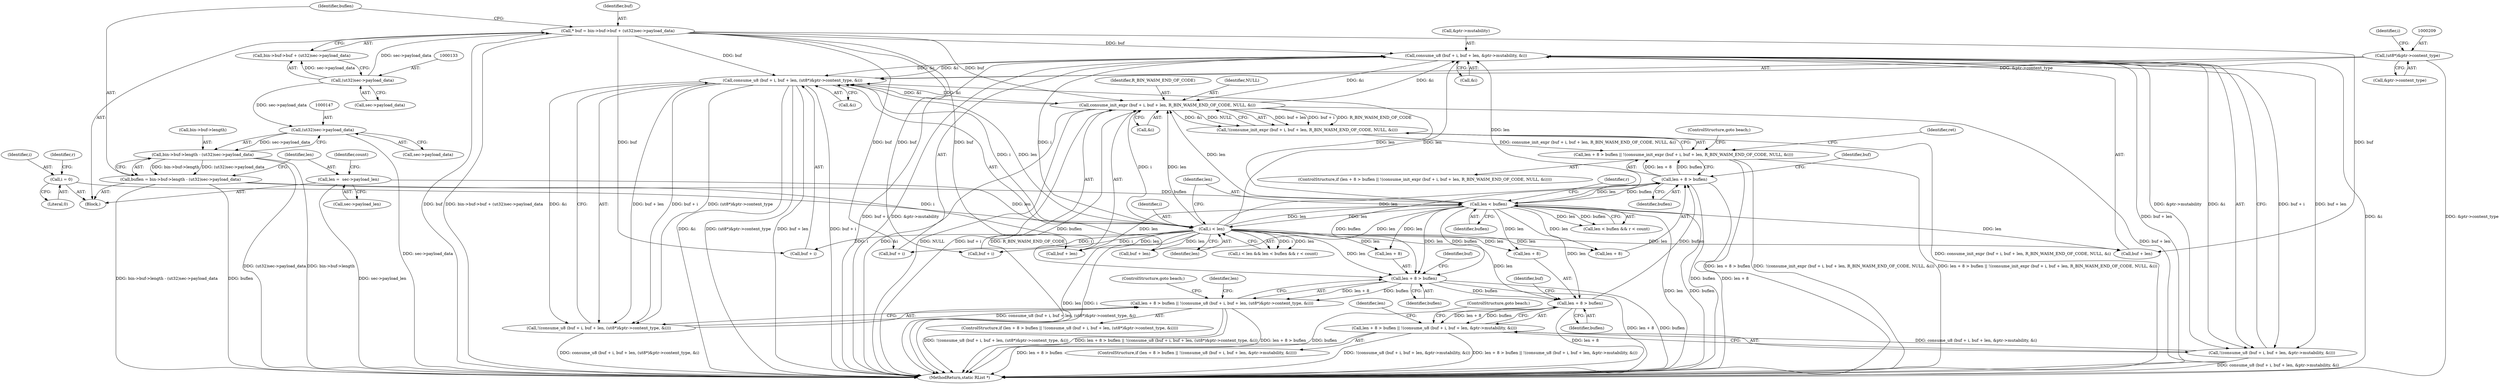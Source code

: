 digraph "0_radare2_d2632f6483a3ceb5d8e0a5fb11142c51c43978b4_2@pointer" {
"1000226" [label="(Call,consume_u8 (buf + i, buf + len, &ptr->mutability, &i))"];
"1000124" [label="(Call,* buf = bin->buf->buf + (ut32)sec->payload_data)"];
"1000132" [label="(Call,(ut32)sec->payload_data)"];
"1000173" [label="(Call,i < len)"];
"1000164" [label="(Call,i = 0)"];
"1000152" [label="(Call,len =  sec->payload_len)"];
"1000177" [label="(Call,len < buflen)"];
"1000138" [label="(Call,buflen = bin->buf->length - (ut32)sec->payload_data)"];
"1000140" [label="(Call,bin->buf->length - (ut32)sec->payload_data)"];
"1000146" [label="(Call,(ut32)sec->payload_data)"];
"1000243" [label="(Call,len + 8 > buflen)"];
"1000220" [label="(Call,len + 8 > buflen)"];
"1000195" [label="(Call,len + 8 > buflen)"];
"1000201" [label="(Call,consume_u8 (buf + i, buf + len, (ut8*)&ptr->content_type, &i))"];
"1000208" [label="(Call,(ut8*)&ptr->content_type)"];
"1000226" [label="(Call,consume_u8 (buf + i, buf + len, &ptr->mutability, &i))"];
"1000249" [label="(Call,consume_init_expr (buf + i, buf + len, R_BIN_WASM_END_OF_CODE, NULL, &i))"];
"1000200" [label="(Call,!(consume_u8 (buf + i, buf + len, (ut8*)&ptr->content_type, &i)))"];
"1000194" [label="(Call,len + 8 > buflen || !(consume_u8 (buf + i, buf + len, (ut8*)&ptr->content_type, &i)))"];
"1000225" [label="(Call,!(consume_u8 (buf + i, buf + len, &ptr->mutability, &i)))"];
"1000219" [label="(Call,len + 8 > buflen || !(consume_u8 (buf + i, buf + len, &ptr->mutability, &i)))"];
"1000248" [label="(Call,!(consume_init_expr (buf + i, buf + len, R_BIN_WASM_END_OF_CODE, NULL, &i)))"];
"1000242" [label="(Call,len + 8 > buflen || !(consume_init_expr (buf + i, buf + len, R_BIN_WASM_END_OF_CODE, NULL, &i)))"];
"1000103" [label="(Block,)"];
"1000218" [label="(ControlStructure,if (len + 8 > buflen || !(consume_u8 (buf + i, buf + len, &ptr->mutability, &i))))"];
"1000146" [label="(Call,(ut32)sec->payload_data)"];
"1000175" [label="(Identifier,len)"];
"1000230" [label="(Call,buf + len)"];
"1000178" [label="(Identifier,len)"];
"1000226" [label="(Call,consume_u8 (buf + i, buf + len, &ptr->mutability, &i))"];
"1000250" [label="(Call,buf + i)"];
"1000227" [label="(Call,buf + i)"];
"1000154" [label="(Call,sec->payload_len)"];
"1000181" [label="(Identifier,r)"];
"1000177" [label="(Call,len < buflen)"];
"1000126" [label="(Call,bin->buf->buf + (ut32)sec->payload_data)"];
"1000139" [label="(Identifier,buflen)"];
"1000224" [label="(Identifier,buflen)"];
"1000193" [label="(ControlStructure,if (len + 8 > buflen || !(consume_u8 (buf + i, buf + len, (ut8*)&ptr->content_type, &i))))"];
"1000217" [label="(ControlStructure,goto beach;)"];
"1000138" [label="(Call,buflen = bin->buf->length - (ut32)sec->payload_data)"];
"1000263" [label="(Identifier,ret)"];
"1000256" [label="(Identifier,R_BIN_WASM_END_OF_CODE)"];
"1000245" [label="(Identifier,len)"];
"1000243" [label="(Call,len + 8 > buflen)"];
"1000196" [label="(Call,len + 8)"];
"1000233" [label="(Call,&ptr->mutability)"];
"1000203" [label="(Identifier,buf)"];
"1000237" [label="(Call,&i)"];
"1000201" [label="(Call,consume_u8 (buf + i, buf + len, (ut8*)&ptr->content_type, &i))"];
"1000202" [label="(Call,buf + i)"];
"1000173" [label="(Call,i < len)"];
"1000172" [label="(Call,i < len && len < buflen && r < count)"];
"1000141" [label="(Call,bin->buf->length)"];
"1000200" [label="(Call,!(consume_u8 (buf + i, buf + len, (ut8*)&ptr->content_type, &i)))"];
"1000228" [label="(Identifier,buf)"];
"1000225" [label="(Call,!(consume_u8 (buf + i, buf + len, &ptr->mutability, &i)))"];
"1000244" [label="(Call,len + 8)"];
"1000210" [label="(Call,&ptr->content_type)"];
"1000257" [label="(Identifier,NULL)"];
"1000261" [label="(ControlStructure,goto beach;)"];
"1000251" [label="(Identifier,buf)"];
"1000258" [label="(Call,&i)"];
"1000148" [label="(Call,sec->payload_data)"];
"1000166" [label="(Literal,0)"];
"1000176" [label="(Call,len < buflen && r < count)"];
"1000174" [label="(Identifier,i)"];
"1000152" [label="(Call,len =  sec->payload_len)"];
"1000153" [label="(Identifier,len)"];
"1000241" [label="(ControlStructure,if (len + 8 > buflen || !(consume_init_expr (buf + i, buf + len, R_BIN_WASM_END_OF_CODE, NULL, &i))))"];
"1000220" [label="(Call,len + 8 > buflen)"];
"1000164" [label="(Call,i = 0)"];
"1000240" [label="(ControlStructure,goto beach;)"];
"1000253" [label="(Call,buf + len)"];
"1000242" [label="(Call,len + 8 > buflen || !(consume_init_expr (buf + i, buf + len, R_BIN_WASM_END_OF_CODE, NULL, &i)))"];
"1000214" [label="(Call,&i)"];
"1000221" [label="(Call,len + 8)"];
"1000248" [label="(Call,!(consume_init_expr (buf + i, buf + len, R_BIN_WASM_END_OF_CODE, NULL, &i)))"];
"1000195" [label="(Call,len + 8 > buflen)"];
"1000205" [label="(Call,buf + len)"];
"1000219" [label="(Call,len + 8 > buflen || !(consume_u8 (buf + i, buf + len, &ptr->mutability, &i)))"];
"1000249" [label="(Call,consume_init_expr (buf + i, buf + len, R_BIN_WASM_END_OF_CODE, NULL, &i))"];
"1000199" [label="(Identifier,buflen)"];
"1000247" [label="(Identifier,buflen)"];
"1000132" [label="(Call,(ut32)sec->payload_data)"];
"1000215" [label="(Identifier,i)"];
"1000140" [label="(Call,bin->buf->length - (ut32)sec->payload_data)"];
"1000124" [label="(Call,* buf = bin->buf->buf + (ut32)sec->payload_data)"];
"1000125" [label="(Identifier,buf)"];
"1000165" [label="(Identifier,i)"];
"1000159" [label="(Identifier,count)"];
"1000179" [label="(Identifier,buflen)"];
"1000169" [label="(Identifier,r)"];
"1000208" [label="(Call,(ut8*)&ptr->content_type)"];
"1000134" [label="(Call,sec->payload_data)"];
"1000222" [label="(Identifier,len)"];
"1000274" [label="(MethodReturn,static RList *)"];
"1000194" [label="(Call,len + 8 > buflen || !(consume_u8 (buf + i, buf + len, (ut8*)&ptr->content_type, &i)))"];
"1000226" -> "1000225"  [label="AST: "];
"1000226" -> "1000237"  [label="CFG: "];
"1000227" -> "1000226"  [label="AST: "];
"1000230" -> "1000226"  [label="AST: "];
"1000233" -> "1000226"  [label="AST: "];
"1000237" -> "1000226"  [label="AST: "];
"1000225" -> "1000226"  [label="CFG: "];
"1000226" -> "1000274"  [label="DDG: &i"];
"1000226" -> "1000274"  [label="DDG: buf + i"];
"1000226" -> "1000274"  [label="DDG: &ptr->mutability"];
"1000226" -> "1000274"  [label="DDG: buf + len"];
"1000226" -> "1000201"  [label="DDG: &i"];
"1000226" -> "1000225"  [label="DDG: buf + i"];
"1000226" -> "1000225"  [label="DDG: buf + len"];
"1000226" -> "1000225"  [label="DDG: &ptr->mutability"];
"1000226" -> "1000225"  [label="DDG: &i"];
"1000124" -> "1000226"  [label="DDG: buf"];
"1000173" -> "1000226"  [label="DDG: i"];
"1000173" -> "1000226"  [label="DDG: len"];
"1000177" -> "1000226"  [label="DDG: len"];
"1000201" -> "1000226"  [label="DDG: &i"];
"1000249" -> "1000226"  [label="DDG: &i"];
"1000226" -> "1000249"  [label="DDG: &i"];
"1000124" -> "1000103"  [label="AST: "];
"1000124" -> "1000126"  [label="CFG: "];
"1000125" -> "1000124"  [label="AST: "];
"1000126" -> "1000124"  [label="AST: "];
"1000139" -> "1000124"  [label="CFG: "];
"1000124" -> "1000274"  [label="DDG: bin->buf->buf + (ut32)sec->payload_data"];
"1000124" -> "1000274"  [label="DDG: buf"];
"1000132" -> "1000124"  [label="DDG: sec->payload_data"];
"1000124" -> "1000201"  [label="DDG: buf"];
"1000124" -> "1000202"  [label="DDG: buf"];
"1000124" -> "1000227"  [label="DDG: buf"];
"1000124" -> "1000230"  [label="DDG: buf"];
"1000124" -> "1000249"  [label="DDG: buf"];
"1000124" -> "1000250"  [label="DDG: buf"];
"1000124" -> "1000253"  [label="DDG: buf"];
"1000132" -> "1000126"  [label="AST: "];
"1000132" -> "1000134"  [label="CFG: "];
"1000133" -> "1000132"  [label="AST: "];
"1000134" -> "1000132"  [label="AST: "];
"1000126" -> "1000132"  [label="CFG: "];
"1000132" -> "1000126"  [label="DDG: sec->payload_data"];
"1000132" -> "1000146"  [label="DDG: sec->payload_data"];
"1000173" -> "1000172"  [label="AST: "];
"1000173" -> "1000175"  [label="CFG: "];
"1000174" -> "1000173"  [label="AST: "];
"1000175" -> "1000173"  [label="AST: "];
"1000178" -> "1000173"  [label="CFG: "];
"1000172" -> "1000173"  [label="CFG: "];
"1000173" -> "1000274"  [label="DDG: i"];
"1000173" -> "1000274"  [label="DDG: len"];
"1000173" -> "1000172"  [label="DDG: i"];
"1000173" -> "1000172"  [label="DDG: len"];
"1000164" -> "1000173"  [label="DDG: i"];
"1000152" -> "1000173"  [label="DDG: len"];
"1000177" -> "1000173"  [label="DDG: len"];
"1000173" -> "1000177"  [label="DDG: len"];
"1000173" -> "1000195"  [label="DDG: len"];
"1000173" -> "1000196"  [label="DDG: len"];
"1000173" -> "1000201"  [label="DDG: i"];
"1000173" -> "1000201"  [label="DDG: len"];
"1000173" -> "1000202"  [label="DDG: i"];
"1000173" -> "1000205"  [label="DDG: len"];
"1000173" -> "1000220"  [label="DDG: len"];
"1000173" -> "1000221"  [label="DDG: len"];
"1000173" -> "1000227"  [label="DDG: i"];
"1000173" -> "1000230"  [label="DDG: len"];
"1000173" -> "1000243"  [label="DDG: len"];
"1000173" -> "1000244"  [label="DDG: len"];
"1000173" -> "1000249"  [label="DDG: i"];
"1000173" -> "1000249"  [label="DDG: len"];
"1000173" -> "1000250"  [label="DDG: i"];
"1000173" -> "1000253"  [label="DDG: len"];
"1000164" -> "1000103"  [label="AST: "];
"1000164" -> "1000166"  [label="CFG: "];
"1000165" -> "1000164"  [label="AST: "];
"1000166" -> "1000164"  [label="AST: "];
"1000169" -> "1000164"  [label="CFG: "];
"1000152" -> "1000103"  [label="AST: "];
"1000152" -> "1000154"  [label="CFG: "];
"1000153" -> "1000152"  [label="AST: "];
"1000154" -> "1000152"  [label="AST: "];
"1000159" -> "1000152"  [label="CFG: "];
"1000152" -> "1000274"  [label="DDG: sec->payload_len"];
"1000177" -> "1000176"  [label="AST: "];
"1000177" -> "1000179"  [label="CFG: "];
"1000178" -> "1000177"  [label="AST: "];
"1000179" -> "1000177"  [label="AST: "];
"1000181" -> "1000177"  [label="CFG: "];
"1000176" -> "1000177"  [label="CFG: "];
"1000177" -> "1000274"  [label="DDG: len"];
"1000177" -> "1000274"  [label="DDG: buflen"];
"1000177" -> "1000176"  [label="DDG: len"];
"1000177" -> "1000176"  [label="DDG: buflen"];
"1000138" -> "1000177"  [label="DDG: buflen"];
"1000243" -> "1000177"  [label="DDG: buflen"];
"1000177" -> "1000195"  [label="DDG: len"];
"1000177" -> "1000195"  [label="DDG: buflen"];
"1000177" -> "1000196"  [label="DDG: len"];
"1000177" -> "1000201"  [label="DDG: len"];
"1000177" -> "1000205"  [label="DDG: len"];
"1000177" -> "1000220"  [label="DDG: len"];
"1000177" -> "1000221"  [label="DDG: len"];
"1000177" -> "1000230"  [label="DDG: len"];
"1000177" -> "1000243"  [label="DDG: len"];
"1000177" -> "1000244"  [label="DDG: len"];
"1000177" -> "1000249"  [label="DDG: len"];
"1000177" -> "1000253"  [label="DDG: len"];
"1000138" -> "1000103"  [label="AST: "];
"1000138" -> "1000140"  [label="CFG: "];
"1000139" -> "1000138"  [label="AST: "];
"1000140" -> "1000138"  [label="AST: "];
"1000153" -> "1000138"  [label="CFG: "];
"1000138" -> "1000274"  [label="DDG: buflen"];
"1000138" -> "1000274"  [label="DDG: bin->buf->length - (ut32)sec->payload_data"];
"1000140" -> "1000138"  [label="DDG: bin->buf->length"];
"1000140" -> "1000138"  [label="DDG: (ut32)sec->payload_data"];
"1000138" -> "1000195"  [label="DDG: buflen"];
"1000140" -> "1000146"  [label="CFG: "];
"1000141" -> "1000140"  [label="AST: "];
"1000146" -> "1000140"  [label="AST: "];
"1000140" -> "1000274"  [label="DDG: bin->buf->length"];
"1000140" -> "1000274"  [label="DDG: (ut32)sec->payload_data"];
"1000146" -> "1000140"  [label="DDG: sec->payload_data"];
"1000146" -> "1000148"  [label="CFG: "];
"1000147" -> "1000146"  [label="AST: "];
"1000148" -> "1000146"  [label="AST: "];
"1000146" -> "1000274"  [label="DDG: sec->payload_data"];
"1000243" -> "1000242"  [label="AST: "];
"1000243" -> "1000247"  [label="CFG: "];
"1000244" -> "1000243"  [label="AST: "];
"1000247" -> "1000243"  [label="AST: "];
"1000251" -> "1000243"  [label="CFG: "];
"1000242" -> "1000243"  [label="CFG: "];
"1000243" -> "1000274"  [label="DDG: len + 8"];
"1000243" -> "1000274"  [label="DDG: buflen"];
"1000243" -> "1000195"  [label="DDG: buflen"];
"1000243" -> "1000242"  [label="DDG: len + 8"];
"1000243" -> "1000242"  [label="DDG: buflen"];
"1000220" -> "1000243"  [label="DDG: buflen"];
"1000220" -> "1000219"  [label="AST: "];
"1000220" -> "1000224"  [label="CFG: "];
"1000221" -> "1000220"  [label="AST: "];
"1000224" -> "1000220"  [label="AST: "];
"1000228" -> "1000220"  [label="CFG: "];
"1000219" -> "1000220"  [label="CFG: "];
"1000220" -> "1000274"  [label="DDG: len + 8"];
"1000220" -> "1000274"  [label="DDG: buflen"];
"1000220" -> "1000219"  [label="DDG: len + 8"];
"1000220" -> "1000219"  [label="DDG: buflen"];
"1000195" -> "1000220"  [label="DDG: buflen"];
"1000195" -> "1000194"  [label="AST: "];
"1000195" -> "1000199"  [label="CFG: "];
"1000196" -> "1000195"  [label="AST: "];
"1000199" -> "1000195"  [label="AST: "];
"1000203" -> "1000195"  [label="CFG: "];
"1000194" -> "1000195"  [label="CFG: "];
"1000195" -> "1000274"  [label="DDG: buflen"];
"1000195" -> "1000274"  [label="DDG: len + 8"];
"1000195" -> "1000194"  [label="DDG: len + 8"];
"1000195" -> "1000194"  [label="DDG: buflen"];
"1000201" -> "1000200"  [label="AST: "];
"1000201" -> "1000214"  [label="CFG: "];
"1000202" -> "1000201"  [label="AST: "];
"1000205" -> "1000201"  [label="AST: "];
"1000208" -> "1000201"  [label="AST: "];
"1000214" -> "1000201"  [label="AST: "];
"1000200" -> "1000201"  [label="CFG: "];
"1000201" -> "1000274"  [label="DDG: &i"];
"1000201" -> "1000274"  [label="DDG: (ut8*)&ptr->content_type"];
"1000201" -> "1000274"  [label="DDG: buf + len"];
"1000201" -> "1000274"  [label="DDG: buf + i"];
"1000201" -> "1000200"  [label="DDG: buf + i"];
"1000201" -> "1000200"  [label="DDG: buf + len"];
"1000201" -> "1000200"  [label="DDG: (ut8*)&ptr->content_type"];
"1000201" -> "1000200"  [label="DDG: &i"];
"1000208" -> "1000201"  [label="DDG: &ptr->content_type"];
"1000249" -> "1000201"  [label="DDG: &i"];
"1000201" -> "1000249"  [label="DDG: &i"];
"1000208" -> "1000210"  [label="CFG: "];
"1000209" -> "1000208"  [label="AST: "];
"1000210" -> "1000208"  [label="AST: "];
"1000215" -> "1000208"  [label="CFG: "];
"1000208" -> "1000274"  [label="DDG: &ptr->content_type"];
"1000249" -> "1000248"  [label="AST: "];
"1000249" -> "1000258"  [label="CFG: "];
"1000250" -> "1000249"  [label="AST: "];
"1000253" -> "1000249"  [label="AST: "];
"1000256" -> "1000249"  [label="AST: "];
"1000257" -> "1000249"  [label="AST: "];
"1000258" -> "1000249"  [label="AST: "];
"1000248" -> "1000249"  [label="CFG: "];
"1000249" -> "1000274"  [label="DDG: buf + len"];
"1000249" -> "1000274"  [label="DDG: &i"];
"1000249" -> "1000274"  [label="DDG: NULL"];
"1000249" -> "1000274"  [label="DDG: buf + i"];
"1000249" -> "1000274"  [label="DDG: R_BIN_WASM_END_OF_CODE"];
"1000249" -> "1000248"  [label="DDG: buf + len"];
"1000249" -> "1000248"  [label="DDG: buf + i"];
"1000249" -> "1000248"  [label="DDG: R_BIN_WASM_END_OF_CODE"];
"1000249" -> "1000248"  [label="DDG: &i"];
"1000249" -> "1000248"  [label="DDG: NULL"];
"1000200" -> "1000194"  [label="AST: "];
"1000194" -> "1000200"  [label="CFG: "];
"1000200" -> "1000274"  [label="DDG: consume_u8 (buf + i, buf + len, (ut8*)&ptr->content_type, &i)"];
"1000200" -> "1000194"  [label="DDG: consume_u8 (buf + i, buf + len, (ut8*)&ptr->content_type, &i)"];
"1000194" -> "1000193"  [label="AST: "];
"1000217" -> "1000194"  [label="CFG: "];
"1000222" -> "1000194"  [label="CFG: "];
"1000194" -> "1000274"  [label="DDG: !(consume_u8 (buf + i, buf + len, (ut8*)&ptr->content_type, &i))"];
"1000194" -> "1000274"  [label="DDG: len + 8 > buflen || !(consume_u8 (buf + i, buf + len, (ut8*)&ptr->content_type, &i))"];
"1000194" -> "1000274"  [label="DDG: len + 8 > buflen"];
"1000225" -> "1000219"  [label="AST: "];
"1000219" -> "1000225"  [label="CFG: "];
"1000225" -> "1000274"  [label="DDG: consume_u8 (buf + i, buf + len, &ptr->mutability, &i)"];
"1000225" -> "1000219"  [label="DDG: consume_u8 (buf + i, buf + len, &ptr->mutability, &i)"];
"1000219" -> "1000218"  [label="AST: "];
"1000240" -> "1000219"  [label="CFG: "];
"1000245" -> "1000219"  [label="CFG: "];
"1000219" -> "1000274"  [label="DDG: !(consume_u8 (buf + i, buf + len, &ptr->mutability, &i))"];
"1000219" -> "1000274"  [label="DDG: len + 8 > buflen || !(consume_u8 (buf + i, buf + len, &ptr->mutability, &i))"];
"1000219" -> "1000274"  [label="DDG: len + 8 > buflen"];
"1000248" -> "1000242"  [label="AST: "];
"1000242" -> "1000248"  [label="CFG: "];
"1000248" -> "1000274"  [label="DDG: consume_init_expr (buf + i, buf + len, R_BIN_WASM_END_OF_CODE, NULL, &i)"];
"1000248" -> "1000242"  [label="DDG: consume_init_expr (buf + i, buf + len, R_BIN_WASM_END_OF_CODE, NULL, &i)"];
"1000242" -> "1000241"  [label="AST: "];
"1000261" -> "1000242"  [label="CFG: "];
"1000263" -> "1000242"  [label="CFG: "];
"1000242" -> "1000274"  [label="DDG: !(consume_init_expr (buf + i, buf + len, R_BIN_WASM_END_OF_CODE, NULL, &i))"];
"1000242" -> "1000274"  [label="DDG: len + 8 > buflen || !(consume_init_expr (buf + i, buf + len, R_BIN_WASM_END_OF_CODE, NULL, &i))"];
"1000242" -> "1000274"  [label="DDG: len + 8 > buflen"];
}
